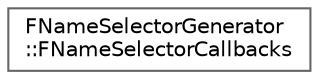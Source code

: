 digraph "Graphical Class Hierarchy"
{
 // INTERACTIVE_SVG=YES
 // LATEX_PDF_SIZE
  bgcolor="transparent";
  edge [fontname=Helvetica,fontsize=10,labelfontname=Helvetica,labelfontsize=10];
  node [fontname=Helvetica,fontsize=10,shape=box,height=0.2,width=0.4];
  rankdir="LR";
  Node0 [id="Node000000",label="FNameSelectorGenerator\l::FNameSelectorCallbacks",height=0.2,width=0.4,color="grey40", fillcolor="white", style="filled",URL="$d7/ddc/structFNameSelectorGenerator_1_1FNameSelectorCallbacks.html",tooltip=" "];
}
